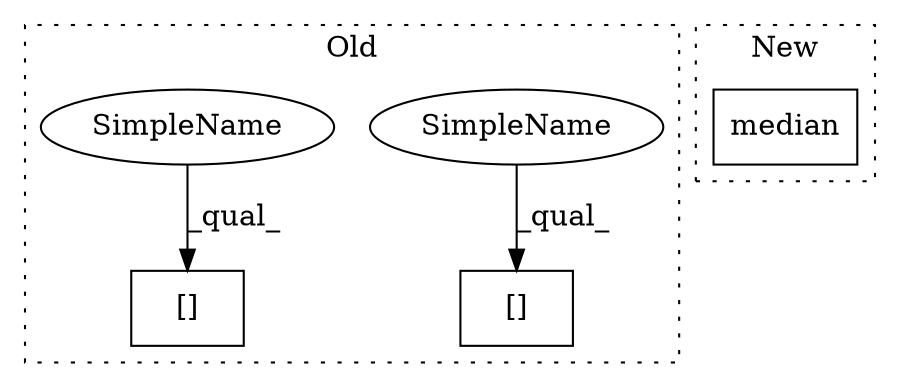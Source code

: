 digraph G {
subgraph cluster0 {
1 [label="[]" a="2" s="4251,4278" l="10,1" shape="box"];
3 [label="[]" a="2" s="4337,4364" l="10,1" shape="box"];
4 [label="SimpleName" a="42" s="4251" l="9" shape="ellipse"];
5 [label="SimpleName" a="42" s="4337" l="9" shape="ellipse"];
label = "Old";
style="dotted";
}
subgraph cluster1 {
2 [label="median" a="32" s="3649,3672" l="7,1" shape="box"];
label = "New";
style="dotted";
}
4 -> 1 [label="_qual_"];
5 -> 3 [label="_qual_"];
}